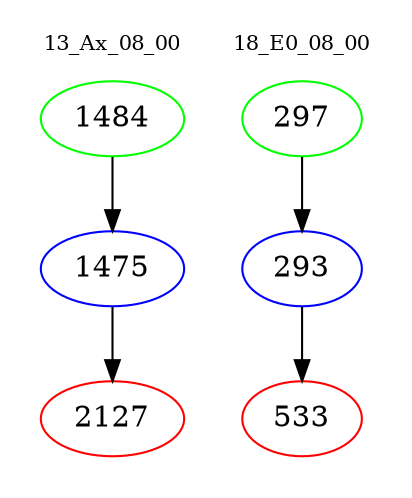 digraph{
subgraph cluster_0 {
color = white
label = "13_Ax_08_00";
fontsize=10;
T0_1484 [label="1484", color="green"]
T0_1484 -> T0_1475 [color="black"]
T0_1475 [label="1475", color="blue"]
T0_1475 -> T0_2127 [color="black"]
T0_2127 [label="2127", color="red"]
}
subgraph cluster_1 {
color = white
label = "18_E0_08_00";
fontsize=10;
T1_297 [label="297", color="green"]
T1_297 -> T1_293 [color="black"]
T1_293 [label="293", color="blue"]
T1_293 -> T1_533 [color="black"]
T1_533 [label="533", color="red"]
}
}
